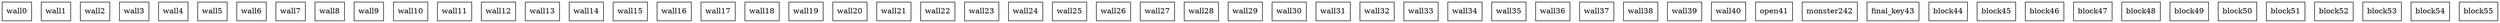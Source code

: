 graph room {
 node [shape="box"]; wall0 [pos="1,1!"]; wall1 [pos="2,1!"]; wall2 [pos="3,1!"]; wall3 [pos="4,1!"]; wall4 [pos="5,1!"]; wall5 [pos="6,1!"]; wall6 [pos="7,1!"]; wall7 [pos="8,1!"]; wall8 [pos="9,1!"]; wall9 [pos="10,1!"]; wall10 [pos="11,1!"]; wall11 [pos="12,1!"]; wall12 [pos="13,1!"]; wall13 [pos="14,1!"]; wall14 [pos="1,2!"]; wall15 [pos="14,2!"]; wall16 [pos="1,3!"]; wall17 [pos="14,3!"]; wall18 [pos="1,4!"]; wall19 [pos="14,4!"]; wall20 [pos="1,5!"]; wall21 [pos="14,5!"]; wall22 [pos="1,6!"]; wall23 [pos="14,6!"]; wall24 [pos="1,7!"]; wall25 [pos="14,7!"]; wall26 [pos="1,8!"]; wall27 [pos="14,8!"]; wall28 [pos="1,9!"]; wall29 [pos="2,9!"]; wall30 [pos="3,9!"]; wall31 [pos="4,9!"]; wall32 [pos="5,9!"]; wall33 [pos="6,9!"]; wall34 [pos="8,9!"]; wall35 [pos="9,9!"]; wall36 [pos="10,9!"]; wall37 [pos="11,9!"]; wall38 [pos="12,9!"]; wall39 [pos="13,9!"]; wall40 [pos="14,9!"]; open41 [pos="7,9!"]; monster242 [pos="11,8!"]; final_key43 [pos="11,6!"]; block44 [pos="4,4!"]; block45 [pos="5,4!"]; block46 [pos="4,5!"]; block47 [pos="5,5!"]; block48 [pos="12,5!"]; block49 [pos="13,5!"]; block50 [pos="4,6!"]; block51 [pos="5,6!"]; block52 [pos="12,6!"]; block53 [pos="13,6!"]; block54 [pos="12,7!"]; block55 [pos="13,7!"]; }